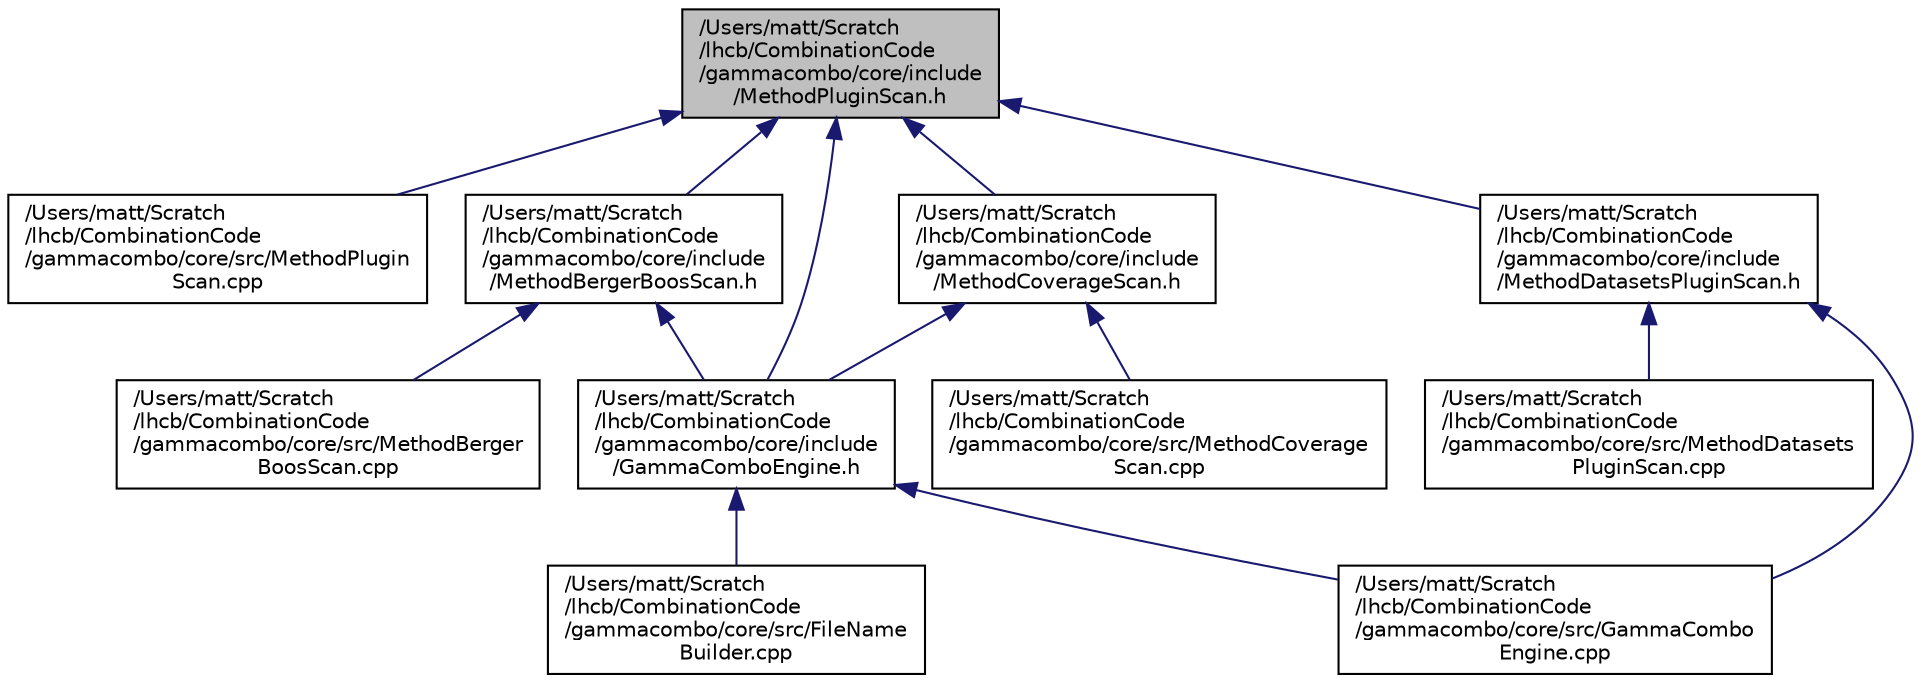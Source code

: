 digraph "/Users/matt/Scratch/lhcb/CombinationCode/gammacombo/core/include/MethodPluginScan.h"
{
  edge [fontname="Helvetica",fontsize="10",labelfontname="Helvetica",labelfontsize="10"];
  node [fontname="Helvetica",fontsize="10",shape=record];
  Node92 [label="/Users/matt/Scratch\l/lhcb/CombinationCode\l/gammacombo/core/include\l/MethodPluginScan.h",height=0.2,width=0.4,color="black", fillcolor="grey75", style="filled", fontcolor="black"];
  Node92 -> Node93 [dir="back",color="midnightblue",fontsize="10",style="solid",fontname="Helvetica"];
  Node93 [label="/Users/matt/Scratch\l/lhcb/CombinationCode\l/gammacombo/core/src/MethodPlugin\lScan.cpp",height=0.2,width=0.4,color="black", fillcolor="white", style="filled",URL="$_method_plugin_scan_8cpp.html"];
  Node92 -> Node94 [dir="back",color="midnightblue",fontsize="10",style="solid",fontname="Helvetica"];
  Node94 [label="/Users/matt/Scratch\l/lhcb/CombinationCode\l/gammacombo/core/include\l/GammaComboEngine.h",height=0.2,width=0.4,color="black", fillcolor="white", style="filled",URL="$_gamma_combo_engine_8h.html"];
  Node94 -> Node95 [dir="back",color="midnightblue",fontsize="10",style="solid",fontname="Helvetica"];
  Node95 [label="/Users/matt/Scratch\l/lhcb/CombinationCode\l/gammacombo/core/src/FileName\lBuilder.cpp",height=0.2,width=0.4,color="black", fillcolor="white", style="filled",URL="$_file_name_builder_8cpp.html"];
  Node94 -> Node96 [dir="back",color="midnightblue",fontsize="10",style="solid",fontname="Helvetica"];
  Node96 [label="/Users/matt/Scratch\l/lhcb/CombinationCode\l/gammacombo/core/src/GammaCombo\lEngine.cpp",height=0.2,width=0.4,color="black", fillcolor="white", style="filled",URL="$_gamma_combo_engine_8cpp.html"];
  Node92 -> Node97 [dir="back",color="midnightblue",fontsize="10",style="solid",fontname="Helvetica"];
  Node97 [label="/Users/matt/Scratch\l/lhcb/CombinationCode\l/gammacombo/core/include\l/MethodBergerBoosScan.h",height=0.2,width=0.4,color="black", fillcolor="white", style="filled",URL="$_method_berger_boos_scan_8h.html"];
  Node97 -> Node98 [dir="back",color="midnightblue",fontsize="10",style="solid",fontname="Helvetica"];
  Node98 [label="/Users/matt/Scratch\l/lhcb/CombinationCode\l/gammacombo/core/src/MethodBerger\lBoosScan.cpp",height=0.2,width=0.4,color="black", fillcolor="white", style="filled",URL="$_method_berger_boos_scan_8cpp.html"];
  Node97 -> Node94 [dir="back",color="midnightblue",fontsize="10",style="solid",fontname="Helvetica"];
  Node92 -> Node99 [dir="back",color="midnightblue",fontsize="10",style="solid",fontname="Helvetica"];
  Node99 [label="/Users/matt/Scratch\l/lhcb/CombinationCode\l/gammacombo/core/include\l/MethodCoverageScan.h",height=0.2,width=0.4,color="black", fillcolor="white", style="filled",URL="$_method_coverage_scan_8h.html"];
  Node99 -> Node100 [dir="back",color="midnightblue",fontsize="10",style="solid",fontname="Helvetica"];
  Node100 [label="/Users/matt/Scratch\l/lhcb/CombinationCode\l/gammacombo/core/src/MethodCoverage\lScan.cpp",height=0.2,width=0.4,color="black", fillcolor="white", style="filled",URL="$_method_coverage_scan_8cpp.html"];
  Node99 -> Node94 [dir="back",color="midnightblue",fontsize="10",style="solid",fontname="Helvetica"];
  Node92 -> Node101 [dir="back",color="midnightblue",fontsize="10",style="solid",fontname="Helvetica"];
  Node101 [label="/Users/matt/Scratch\l/lhcb/CombinationCode\l/gammacombo/core/include\l/MethodDatasetsPluginScan.h",height=0.2,width=0.4,color="black", fillcolor="white", style="filled",URL="$_method_datasets_plugin_scan_8h.html"];
  Node101 -> Node96 [dir="back",color="midnightblue",fontsize="10",style="solid",fontname="Helvetica"];
  Node101 -> Node102 [dir="back",color="midnightblue",fontsize="10",style="solid",fontname="Helvetica"];
  Node102 [label="/Users/matt/Scratch\l/lhcb/CombinationCode\l/gammacombo/core/src/MethodDatasets\lPluginScan.cpp",height=0.2,width=0.4,color="black", fillcolor="white", style="filled",URL="$_method_datasets_plugin_scan_8cpp.html"];
}
